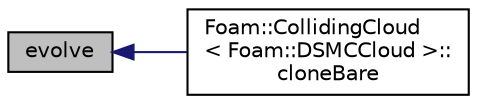 digraph "evolve"
{
  bgcolor="transparent";
  edge [fontname="Helvetica",fontsize="10",labelfontname="Helvetica",labelfontsize="10"];
  node [fontname="Helvetica",fontsize="10",shape=record];
  rankdir="LR";
  Node1 [label="evolve",height=0.2,width=0.4,color="black", fillcolor="grey75", style="filled", fontcolor="black"];
  Node1 -> Node2 [dir="back",color="midnightblue",fontsize="10",style="solid",fontname="Helvetica"];
  Node2 [label="Foam::CollidingCloud\l\< Foam::DSMCCloud \>::\lcloneBare",height=0.2,width=0.4,color="black",URL="$a00309.html#aea3a1f8b31395de01b43cb27de2d39eb",tooltip="Construct and return bare clone based on (this) with new name. "];
}
